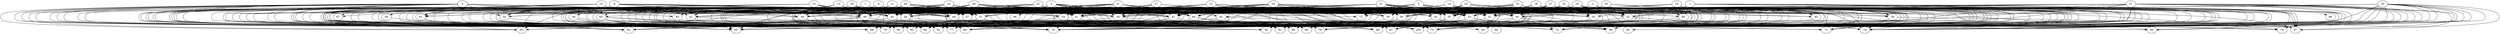 // DAG automatically generated by daggen at Tue Jul 18 11:30:58 2017
// ./daggen --dot -n 100 --fat 0.8 --regular 0.8 --density 0.8 --jump 4 
digraph G {
  1 [size="549755813888", alpha="0.18"]
  1 -> 35 [size ="536870912"]
  1 -> 39 [size ="536870912"]
  1 -> 43 [size ="536870912"]
  1 -> 46 [size ="536870912"]
  1 -> 49 [size ="536870912"]
  1 -> 51 [size ="536870912"]
  1 -> 52 [size ="536870912"]
  1 -> 53 [size ="536870912"]
  1 -> 55 [size ="536870912"]
  1 -> 57 [size ="536870912"]
  1 -> 59 [size ="536870912"]
  1 -> 60 [size ="536870912"]
  1 -> 69 [size ="536870912"]
  1 -> 74 [size ="536870912"]
  1 -> 75 [size ="536870912"]
  1 -> 76 [size ="536870912"]
  1 -> 78 [size ="536870912"]
  1 -> 81 [size ="536870912"]
  1 -> 86 [size ="536870912"]
  1 -> 90 [size ="536870912"]
  1 -> 96 [size ="536870912"]
  2 [size="2188204334", alpha="0.02"]
  2 -> 35 [size ="75497472"]
  2 -> 37 [size ="75497472"]
  2 -> 38 [size ="75497472"]
  2 -> 43 [size ="75497472"]
  2 -> 49 [size ="75497472"]
  2 -> 50 [size ="75497472"]
  2 -> 52 [size ="75497472"]
  2 -> 55 [size ="75497472"]
  2 -> 55 [size ="75497472"]
  2 -> 59 [size ="75497472"]
  2 -> 61 [size ="75497472"]
  2 -> 69 [size ="75497472"]
  2 -> 71 [size ="75497472"]
  2 -> 74 [size ="75497472"]
  2 -> 79 [size ="75497472"]
  2 -> 96 [size ="75497472"]
  2 -> 97 [size ="75497472"]
  3 [size="184887109032", alpha="0.08"]
  3 -> 34 [size ="134217728"]
  3 -> 35 [size ="134217728"]
  3 -> 37 [size ="134217728"]
  3 -> 38 [size ="134217728"]
  3 -> 41 [size ="134217728"]
  3 -> 44 [size ="134217728"]
  3 -> 45 [size ="134217728"]
  3 -> 46 [size ="134217728"]
  3 -> 47 [size ="134217728"]
  3 -> 49 [size ="134217728"]
  3 -> 51 [size ="134217728"]
  3 -> 52 [size ="134217728"]
  3 -> 54 [size ="134217728"]
  3 -> 57 [size ="134217728"]
  3 -> 59 [size ="134217728"]
  3 -> 68 [size ="134217728"]
  3 -> 69 [size ="134217728"]
  3 -> 70 [size ="134217728"]
  3 -> 72 [size ="134217728"]
  3 -> 74 [size ="134217728"]
  3 -> 79 [size ="134217728"]
  3 -> 85 [size ="134217728"]
  3 -> 87 [size ="134217728"]
  3 -> 96 [size ="134217728"]
  3 -> 98 [size ="134217728"]
  4 [size="368293445632", alpha="0.15"]
  4 -> 34 [size ="411041792"]
  4 -> 36 [size ="411041792"]
  4 -> 37 [size ="411041792"]
  4 -> 38 [size ="411041792"]
  4 -> 42 [size ="411041792"]
  4 -> 43 [size ="411041792"]
  4 -> 46 [size ="411041792"]
  4 -> 46 [size ="411041792"]
  4 -> 47 [size ="411041792"]
  4 -> 49 [size ="411041792"]
  4 -> 50 [size ="411041792"]
  4 -> 57 [size ="411041792"]
  4 -> 59 [size ="411041792"]
  4 -> 61 [size ="411041792"]
  4 -> 65 [size ="411041792"]
  4 -> 69 [size ="411041792"]
  4 -> 75 [size ="411041792"]
  4 -> 78 [size ="411041792"]
  4 -> 79 [size ="411041792"]
  4 -> 81 [size ="411041792"]
  4 -> 82 [size ="411041792"]
  4 -> 83 [size ="411041792"]
  4 -> 84 [size ="411041792"]
  4 -> 85 [size ="411041792"]
  4 -> 89 [size ="411041792"]
  4 -> 95 [size ="411041792"]
  4 -> 96 [size ="411041792"]
  4 -> 97 [size ="411041792"]
  5 [size="575164550428", alpha="0.01"]
  5 -> 35 [size ="536870912"]
  5 -> 37 [size ="536870912"]
  5 -> 41 [size ="536870912"]
  5 -> 44 [size ="536870912"]
  5 -> 46 [size ="536870912"]
  5 -> 47 [size ="536870912"]
  5 -> 49 [size ="536870912"]
  5 -> 50 [size ="536870912"]
  5 -> 51 [size ="536870912"]
  5 -> 52 [size ="536870912"]
  5 -> 53 [size ="536870912"]
  5 -> 54 [size ="536870912"]
  5 -> 55 [size ="536870912"]
  5 -> 59 [size ="536870912"]
  5 -> 61 [size ="536870912"]
  5 -> 68 [size ="536870912"]
  5 -> 70 [size ="536870912"]
  5 -> 72 [size ="536870912"]
  5 -> 73 [size ="536870912"]
  5 -> 76 [size ="536870912"]
  5 -> 78 [size ="536870912"]
  5 -> 81 [size ="536870912"]
  5 -> 82 [size ="536870912"]
  5 -> 94 [size ="536870912"]
  5 -> 96 [size ="536870912"]
  6 [size="786479537044", alpha="0.09"]
  6 -> 34 [size ="838860800"]
  6 -> 37 [size ="838860800"]
  6 -> 38 [size ="838860800"]
  6 -> 45 [size ="838860800"]
  6 -> 46 [size ="838860800"]
  6 -> 47 [size ="838860800"]
  6 -> 48 [size ="838860800"]
  6 -> 49 [size ="838860800"]
  6 -> 50 [size ="838860800"]
  6 -> 51 [size ="838860800"]
  6 -> 58 [size ="838860800"]
  6 -> 59 [size ="838860800"]
  6 -> 61 [size ="838860800"]
  6 -> 70 [size ="838860800"]
  6 -> 78 [size ="838860800"]
  6 -> 81 [size ="838860800"]
  6 -> 84 [size ="838860800"]
  6 -> 90 [size ="838860800"]
  6 -> 91 [size ="838860800"]
  6 -> 92 [size ="838860800"]
  6 -> 100 [size ="838860800"]
  7 [size="28991029248", alpha="0.17"]
  7 -> 34 [size ="75497472"]
  7 -> 37 [size ="75497472"]
  7 -> 38 [size ="75497472"]
  7 -> 39 [size ="75497472"]
  7 -> 41 [size ="75497472"]
  7 -> 42 [size ="75497472"]
  7 -> 46 [size ="75497472"]
  7 -> 47 [size ="75497472"]
  7 -> 48 [size ="75497472"]
  7 -> 49 [size ="75497472"]
  7 -> 51 [size ="75497472"]
  7 -> 55 [size ="75497472"]
  7 -> 57 [size ="75497472"]
  7 -> 61 [size ="75497472"]
  7 -> 63 [size ="75497472"]
  7 -> 64 [size ="75497472"]
  7 -> 69 [size ="75497472"]
  7 -> 77 [size ="75497472"]
  7 -> 78 [size ="75497472"]
  7 -> 82 [size ="75497472"]
  7 -> 84 [size ="75497472"]
  7 -> 87 [size ="75497472"]
  7 -> 99 [size ="75497472"]
  8 [size="231928233984", alpha="0.04"]
  8 -> 35 [size ="301989888"]
  8 -> 38 [size ="301989888"]
  8 -> 38 [size ="301989888"]
  8 -> 41 [size ="301989888"]
  8 -> 42 [size ="301989888"]
  8 -> 43 [size ="301989888"]
  8 -> 46 [size ="301989888"]
  8 -> 49 [size ="301989888"]
  8 -> 53 [size ="301989888"]
  8 -> 61 [size ="301989888"]
  8 -> 64 [size ="301989888"]
  8 -> 69 [size ="301989888"]
  8 -> 70 [size ="301989888"]
  8 -> 75 [size ="301989888"]
  8 -> 78 [size ="301989888"]
  8 -> 79 [size ="301989888"]
  8 -> 82 [size ="301989888"]
  8 -> 87 [size ="301989888"]
  8 -> 89 [size ="301989888"]
  8 -> 96 [size ="301989888"]
  9 [size="653503525688", alpha="0.18"]
  9 -> 35 [size ="536870912"]
  9 -> 37 [size ="536870912"]
  9 -> 40 [size ="536870912"]
  9 -> 41 [size ="536870912"]
  9 -> 42 [size ="536870912"]
  9 -> 43 [size ="536870912"]
  9 -> 44 [size ="536870912"]
  9 -> 45 [size ="536870912"]
  9 -> 46 [size ="536870912"]
  9 -> 49 [size ="536870912"]
  9 -> 50 [size ="536870912"]
  9 -> 52 [size ="536870912"]
  9 -> 56 [size ="536870912"]
  9 -> 61 [size ="536870912"]
  9 -> 63 [size ="536870912"]
  9 -> 64 [size ="536870912"]
  9 -> 68 [size ="536870912"]
  9 -> 69 [size ="536870912"]
  9 -> 70 [size ="536870912"]
  9 -> 78 [size ="536870912"]
  9 -> 79 [size ="536870912"]
  9 -> 81 [size ="536870912"]
  9 -> 84 [size ="536870912"]
  9 -> 88 [size ="536870912"]
  9 -> 90 [size ="536870912"]
  10 [size="2015549700", alpha="0.07"]
  10 -> 35 [size ="33554432"]
  10 -> 43 [size ="33554432"]
  10 -> 45 [size ="33554432"]
  10 -> 46 [size ="33554432"]
  10 -> 48 [size ="33554432"]
  10 -> 49 [size ="33554432"]
  10 -> 50 [size ="33554432"]
  10 -> 54 [size ="33554432"]
  10 -> 57 [size ="33554432"]
  10 -> 59 [size ="33554432"]
  10 -> 61 [size ="33554432"]
  10 -> 63 [size ="33554432"]
  10 -> 67 [size ="33554432"]
  10 -> 68 [size ="33554432"]
  10 -> 78 [size ="33554432"]
  10 -> 79 [size ="33554432"]
  10 -> 85 [size ="33554432"]
  10 -> 88 [size ="33554432"]
  10 -> 90 [size ="33554432"]
  10 -> 96 [size ="33554432"]
  11 [size="32329891721", alpha="0.09"]
  11 -> 34 [size ="679477248"]
  11 -> 35 [size ="679477248"]
  11 -> 36 [size ="679477248"]
  11 -> 37 [size ="679477248"]
  11 -> 38 [size ="679477248"]
  11 -> 41 [size ="679477248"]
  11 -> 42 [size ="679477248"]
  11 -> 45 [size ="679477248"]
  11 -> 46 [size ="679477248"]
  11 -> 47 [size ="679477248"]
  11 -> 49 [size ="679477248"]
  11 -> 50 [size ="679477248"]
  11 -> 52 [size ="679477248"]
  11 -> 53 [size ="679477248"]
  11 -> 54 [size ="679477248"]
  11 -> 59 [size ="679477248"]
  11 -> 62 [size ="679477248"]
  11 -> 65 [size ="679477248"]
  11 -> 68 [size ="679477248"]
  11 -> 69 [size ="679477248"]
  11 -> 70 [size ="679477248"]
  11 -> 75 [size ="679477248"]
  11 -> 81 [size ="679477248"]
  11 -> 83 [size ="679477248"]
  11 -> 88 [size ="679477248"]
  11 -> 90 [size ="679477248"]
  11 -> 99 [size ="679477248"]
  12 [size="1495997052", alpha="0.20"]
  12 -> 35 [size ="134217728"]
  12 -> 37 [size ="134217728"]
  12 -> 38 [size ="134217728"]
  12 -> 42 [size ="134217728"]
  12 -> 43 [size ="134217728"]
  12 -> 46 [size ="134217728"]
  12 -> 47 [size ="134217728"]
  12 -> 49 [size ="134217728"]
  12 -> 53 [size ="134217728"]
  12 -> 57 [size ="134217728"]
  12 -> 59 [size ="134217728"]
  12 -> 65 [size ="134217728"]
  12 -> 68 [size ="134217728"]
  12 -> 72 [size ="134217728"]
  12 -> 73 [size ="134217728"]
  12 -> 75 [size ="134217728"]
  12 -> 77 [size ="134217728"]
  12 -> 78 [size ="134217728"]
  12 -> 82 [size ="134217728"]
  12 -> 83 [size ="134217728"]
  12 -> 91 [size ="134217728"]
  13 [size="307699516721", alpha="0.11"]
  13 -> 37 [size ="411041792"]
  13 -> 37 [size ="411041792"]
  13 -> 38 [size ="411041792"]
  13 -> 39 [size ="411041792"]
  13 -> 43 [size ="411041792"]
  13 -> 44 [size ="411041792"]
  13 -> 45 [size ="411041792"]
  13 -> 46 [size ="411041792"]
  13 -> 49 [size ="411041792"]
  13 -> 50 [size ="411041792"]
  13 -> 51 [size ="411041792"]
  13 -> 52 [size ="411041792"]
  13 -> 53 [size ="411041792"]
  13 -> 59 [size ="411041792"]
  13 -> 65 [size ="411041792"]
  13 -> 74 [size ="411041792"]
  13 -> 78 [size ="411041792"]
  13 -> 83 [size ="411041792"]
  13 -> 85 [size ="411041792"]
  13 -> 88 [size ="411041792"]
  14 [size="19304324557", alpha="0.01"]
  14 -> 35 [size ="679477248"]
  14 -> 37 [size ="679477248"]
  14 -> 38 [size ="679477248"]
  14 -> 39 [size ="679477248"]
  14 -> 43 [size ="679477248"]
  14 -> 44 [size ="679477248"]
  14 -> 45 [size ="679477248"]
  14 -> 46 [size ="679477248"]
  14 -> 47 [size ="679477248"]
  14 -> 48 [size ="679477248"]
  14 -> 49 [size ="679477248"]
  14 -> 50 [size ="679477248"]
  14 -> 52 [size ="679477248"]
  14 -> 53 [size ="679477248"]
  14 -> 57 [size ="679477248"]
  14 -> 63 [size ="679477248"]
  14 -> 70 [size ="679477248"]
  14 -> 71 [size ="679477248"]
  14 -> 84 [size ="679477248"]
  14 -> 89 [size ="679477248"]
  14 -> 90 [size ="679477248"]
  14 -> 99 [size ="679477248"]
  14 -> 100 [size ="679477248"]
  15 [size="549755813888", alpha="0.05"]
  15 -> 34 [size ="536870912"]
  15 -> 35 [size ="536870912"]
  15 -> 36 [size ="536870912"]
  15 -> 37 [size ="536870912"]
  15 -> 38 [size ="536870912"]
  15 -> 41 [size ="536870912"]
  15 -> 43 [size ="536870912"]
  15 -> 44 [size ="536870912"]
  15 -> 45 [size ="536870912"]
  15 -> 46 [size ="536870912"]
  15 -> 47 [size ="536870912"]
  15 -> 48 [size ="536870912"]
  15 -> 49 [size ="536870912"]
  15 -> 70 [size ="536870912"]
  15 -> 77 [size ="536870912"]
  15 -> 79 [size ="536870912"]
  15 -> 81 [size ="536870912"]
  15 -> 82 [size ="536870912"]
  15 -> 84 [size ="536870912"]
  15 -> 88 [size ="536870912"]
  15 -> 89 [size ="536870912"]
  15 -> 91 [size ="536870912"]
  16 [size="6129050542", alpha="0.04"]
  16 -> 35 [size ="301989888"]
  16 -> 36 [size ="301989888"]
  16 -> 38 [size ="301989888"]
  16 -> 41 [size ="301989888"]
  16 -> 44 [size ="301989888"]
  16 -> 46 [size ="301989888"]
  16 -> 47 [size ="301989888"]
  16 -> 48 [size ="301989888"]
  16 -> 50 [size ="301989888"]
  16 -> 65 [size ="301989888"]
  16 -> 69 [size ="301989888"]
  16 -> 70 [size ="301989888"]
  16 -> 75 [size ="301989888"]
  16 -> 77 [size ="301989888"]
  16 -> 79 [size ="301989888"]
  16 -> 81 [size ="301989888"]
  16 -> 89 [size ="301989888"]
  16 -> 91 [size ="301989888"]
  16 -> 92 [size ="301989888"]
  16 -> 96 [size ="301989888"]
  16 -> 99 [size ="301989888"]
  16 -> 100 [size ="301989888"]
  17 [size="926179401801", alpha="0.20"]
  17 -> 34 [size ="838860800"]
  17 -> 35 [size ="838860800"]
  17 -> 36 [size ="838860800"]
  17 -> 38 [size ="838860800"]
  17 -> 41 [size ="838860800"]
  17 -> 44 [size ="838860800"]
  17 -> 46 [size ="838860800"]
  17 -> 47 [size ="838860800"]
  17 -> 48 [size ="838860800"]
  17 -> 49 [size ="838860800"]
  17 -> 50 [size ="838860800"]
  17 -> 53 [size ="838860800"]
  17 -> 55 [size ="838860800"]
  17 -> 60 [size ="838860800"]
  17 -> 65 [size ="838860800"]
  17 -> 75 [size ="838860800"]
  17 -> 77 [size ="838860800"]
  17 -> 96 [size ="838860800"]
  18 [size="231928233984", alpha="0.07"]
  18 -> 36 [size ="301989888"]
  18 -> 38 [size ="301989888"]
  18 -> 44 [size ="301989888"]
  18 -> 46 [size ="301989888"]
  18 -> 47 [size ="301989888"]
  18 -> 50 [size ="301989888"]
  18 -> 51 [size ="301989888"]
  18 -> 53 [size ="301989888"]
  18 -> 57 [size ="301989888"]
  18 -> 60 [size ="301989888"]
  18 -> 70 [size ="301989888"]
  18 -> 75 [size ="301989888"]
  18 -> 79 [size ="301989888"]
  18 -> 81 [size ="301989888"]
  18 -> 84 [size ="301989888"]
  18 -> 87 [size ="301989888"]
  18 -> 94 [size ="301989888"]
  18 -> 96 [size ="301989888"]
  19 [size="7178281716", alpha="0.01"]
  19 -> 35 [size ="536870912"]
  19 -> 36 [size ="536870912"]
  19 -> 37 [size ="536870912"]
  19 -> 38 [size ="536870912"]
  19 -> 39 [size ="536870912"]
  19 -> 40 [size ="536870912"]
  19 -> 43 [size ="536870912"]
  19 -> 46 [size ="536870912"]
  19 -> 47 [size ="536870912"]
  19 -> 49 [size ="536870912"]
  19 -> 50 [size ="536870912"]
  19 -> 51 [size ="536870912"]
  19 -> 53 [size ="536870912"]
  19 -> 54 [size ="536870912"]
  19 -> 57 [size ="536870912"]
  19 -> 60 [size ="536870912"]
  19 -> 62 [size ="536870912"]
  19 -> 70 [size ="536870912"]
  19 -> 72 [size ="536870912"]
  19 -> 75 [size ="536870912"]
  19 -> 76 [size ="536870912"]
  19 -> 78 [size ="536870912"]
  19 -> 81 [size ="536870912"]
  19 -> 87 [size ="536870912"]
  19 -> 91 [size ="536870912"]
  19 -> 92 [size ="536870912"]
  19 -> 96 [size ="536870912"]
  19 -> 97 [size ="536870912"]
  19 -> 100 [size ="536870912"]
  20 [size="4758595264", alpha="0.16"]
  20 -> 35 [size ="75497472"]
  20 -> 36 [size ="75497472"]
  20 -> 37 [size ="75497472"]
  20 -> 38 [size ="75497472"]
  20 -> 39 [size ="75497472"]
  20 -> 41 [size ="75497472"]
  20 -> 43 [size ="75497472"]
  20 -> 44 [size ="75497472"]
  20 -> 45 [size ="75497472"]
  20 -> 48 [size ="75497472"]
  20 -> 50 [size ="75497472"]
  20 -> 51 [size ="75497472"]
  20 -> 52 [size ="75497472"]
  20 -> 53 [size ="75497472"]
  20 -> 59 [size ="75497472"]
  20 -> 64 [size ="75497472"]
  20 -> 72 [size ="75497472"]
  20 -> 74 [size ="75497472"]
  20 -> 78 [size ="75497472"]
  20 -> 80 [size ="75497472"]
  20 -> 85 [size ="75497472"]
  20 -> 88 [size ="75497472"]
  20 -> 91 [size ="75497472"]
  20 -> 95 [size ="75497472"]
  20 -> 96 [size ="75497472"]
  20 -> 97 [size ="75497472"]
  20 -> 100 [size ="75497472"]
  21 [size="134217728000", alpha="0.05"]
  21 -> 35 [size ="209715200"]
  21 -> 36 [size ="209715200"]
  21 -> 38 [size ="209715200"]
  21 -> 38 [size ="209715200"]
  21 -> 40 [size ="209715200"]
  21 -> 41 [size ="209715200"]
  21 -> 43 [size ="209715200"]
  21 -> 45 [size ="209715200"]
  21 -> 45 [size ="209715200"]
  21 -> 46 [size ="209715200"]
  21 -> 47 [size ="209715200"]
  21 -> 51 [size ="209715200"]
  21 -> 52 [size ="209715200"]
  21 -> 53 [size ="209715200"]
  21 -> 54 [size ="209715200"]
  21 -> 55 [size ="209715200"]
  21 -> 59 [size ="209715200"]
  21 -> 60 [size ="209715200"]
  21 -> 64 [size ="209715200"]
  21 -> 73 [size ="209715200"]
  21 -> 81 [size ="209715200"]
  21 -> 84 [size ="209715200"]
  21 -> 87 [size ="209715200"]
  21 -> 89 [size ="209715200"]
  21 -> 90 [size ="209715200"]
  21 -> 96 [size ="209715200"]
  22 [size="5733049308", alpha="0.03"]
  22 -> 35 [size ="209715200"]
  22 -> 36 [size ="209715200"]
  22 -> 37 [size ="209715200"]
  22 -> 38 [size ="209715200"]
  22 -> 41 [size ="209715200"]
  22 -> 41 [size ="209715200"]
  22 -> 43 [size ="209715200"]
  22 -> 46 [size ="209715200"]
  22 -> 47 [size ="209715200"]
  22 -> 48 [size ="209715200"]
  22 -> 52 [size ="209715200"]
  22 -> 53 [size ="209715200"]
  22 -> 61 [size ="209715200"]
  22 -> 64 [size ="209715200"]
  22 -> 69 [size ="209715200"]
  22 -> 79 [size ="209715200"]
  22 -> 85 [size ="209715200"]
  22 -> 97 [size ="209715200"]
  22 -> 100 [size ="209715200"]
  23 [size="610791054", alpha="0.11"]
  23 -> 35 [size ="33554432"]
  23 -> 36 [size ="33554432"]
  23 -> 37 [size ="33554432"]
  23 -> 38 [size ="33554432"]
  23 -> 41 [size ="33554432"]
  23 -> 44 [size ="33554432"]
  23 -> 46 [size ="33554432"]
  23 -> 47 [size ="33554432"]
  23 -> 47 [size ="33554432"]
  23 -> 49 [size ="33554432"]
  23 -> 51 [size ="33554432"]
  23 -> 52 [size ="33554432"]
  23 -> 53 [size ="33554432"]
  23 -> 55 [size ="33554432"]
  23 -> 57 [size ="33554432"]
  23 -> 65 [size ="33554432"]
  23 -> 69 [size ="33554432"]
  23 -> 70 [size ="33554432"]
  23 -> 74 [size ="33554432"]
  23 -> 75 [size ="33554432"]
  23 -> 93 [size ="33554432"]
  23 -> 96 [size ="33554432"]
  24 [size="287793049083", alpha="0.06"]
  24 -> 35 [size ="209715200"]
  24 -> 36 [size ="209715200"]
  24 -> 37 [size ="209715200"]
  24 -> 38 [size ="209715200"]
  24 -> 39 [size ="209715200"]
  24 -> 41 [size ="209715200"]
  24 -> 45 [size ="209715200"]
  24 -> 47 [size ="209715200"]
  24 -> 49 [size ="209715200"]
  24 -> 51 [size ="209715200"]
  24 -> 53 [size ="209715200"]
  24 -> 57 [size ="209715200"]
  24 -> 59 [size ="209715200"]
  24 -> 65 [size ="209715200"]
  24 -> 69 [size ="209715200"]
  24 -> 70 [size ="209715200"]
  24 -> 75 [size ="209715200"]
  24 -> 76 [size ="209715200"]
  24 -> 78 [size ="209715200"]
  24 -> 85 [size ="209715200"]
  24 -> 91 [size ="209715200"]
  24 -> 95 [size ="209715200"]
  25 [size="16386065004", alpha="0.20"]
  25 -> 35 [size ="301989888"]
  25 -> 36 [size ="301989888"]
  25 -> 37 [size ="301989888"]
  25 -> 38 [size ="301989888"]
  25 -> 39 [size ="301989888"]
  25 -> 41 [size ="301989888"]
  25 -> 43 [size ="301989888"]
  25 -> 45 [size ="301989888"]
  25 -> 47 [size ="301989888"]
  25 -> 49 [size ="301989888"]
  25 -> 50 [size ="301989888"]
  25 -> 53 [size ="301989888"]
  25 -> 57 [size ="301989888"]
  25 -> 65 [size ="301989888"]
  25 -> 71 [size ="301989888"]
  25 -> 75 [size ="301989888"]
  25 -> 75 [size ="301989888"]
  25 -> 76 [size ="301989888"]
  25 -> 77 [size ="301989888"]
  25 -> 81 [size ="301989888"]
  25 -> 87 [size ="301989888"]
  25 -> 93 [size ="301989888"]
  26 [size="29113078793", alpha="0.13"]
  26 -> 36 [size ="679477248"]
  26 -> 37 [size ="679477248"]
  26 -> 37 [size ="679477248"]
  26 -> 38 [size ="679477248"]
  26 -> 39 [size ="679477248"]
  26 -> 41 [size ="679477248"]
  26 -> 43 [size ="679477248"]
  26 -> 45 [size ="679477248"]
  26 -> 46 [size ="679477248"]
  26 -> 47 [size ="679477248"]
  26 -> 53 [size ="679477248"]
  26 -> 53 [size ="679477248"]
  26 -> 54 [size ="679477248"]
  26 -> 57 [size ="679477248"]
  26 -> 59 [size ="679477248"]
  26 -> 65 [size ="679477248"]
  26 -> 75 [size ="679477248"]
  26 -> 78 [size ="679477248"]
  26 -> 79 [size ="679477248"]
  26 -> 81 [size ="679477248"]
  26 -> 83 [size ="679477248"]
  26 -> 87 [size ="679477248"]
  26 -> 93 [size ="679477248"]
  26 -> 96 [size ="679477248"]
  27 [size="7554704168", alpha="0.17"]
  27 -> 36 [size ="536870912"]
  27 -> 37 [size ="536870912"]
  27 -> 39 [size ="536870912"]
  27 -> 41 [size ="536870912"]
  27 -> 42 [size ="536870912"]
  27 -> 44 [size ="536870912"]
  27 -> 45 [size ="536870912"]
  27 -> 46 [size ="536870912"]
  27 -> 47 [size ="536870912"]
  27 -> 47 [size ="536870912"]
  27 -> 49 [size ="536870912"]
  27 -> 50 [size ="536870912"]
  27 -> 52 [size ="536870912"]
  27 -> 54 [size ="536870912"]
  27 -> 57 [size ="536870912"]
  27 -> 60 [size ="536870912"]
  27 -> 71 [size ="536870912"]
  27 -> 74 [size ="536870912"]
  27 -> 75 [size ="536870912"]
  27 -> 77 [size ="536870912"]
  27 -> 79 [size ="536870912"]
  27 -> 80 [size ="536870912"]
  27 -> 81 [size ="536870912"]
  27 -> 87 [size ="536870912"]
  27 -> 88 [size ="536870912"]
  27 -> 89 [size ="536870912"]
  27 -> 91 [size ="536870912"]
  27 -> 96 [size ="536870912"]
  27 -> 99 [size ="536870912"]
  28 [size="34876076548", alpha="0.09"]
  28 -> 34 [size ="33554432"]
  28 -> 36 [size ="33554432"]
  28 -> 37 [size ="33554432"]
  28 -> 39 [size ="33554432"]
  28 -> 41 [size ="33554432"]
  28 -> 42 [size ="33554432"]
  28 -> 43 [size ="33554432"]
  28 -> 46 [size ="33554432"]
  28 -> 47 [size ="33554432"]
  28 -> 49 [size ="33554432"]
  28 -> 50 [size ="33554432"]
  28 -> 51 [size ="33554432"]
  28 -> 52 [size ="33554432"]
  28 -> 53 [size ="33554432"]
  28 -> 57 [size ="33554432"]
  28 -> 59 [size ="33554432"]
  28 -> 65 [size ="33554432"]
  28 -> 67 [size ="33554432"]
  28 -> 80 [size ="33554432"]
  28 -> 81 [size ="33554432"]
  28 -> 82 [size ="33554432"]
  28 -> 88 [size ="33554432"]
  28 -> 89 [size ="33554432"]
  28 -> 90 [size ="33554432"]
  28 -> 99 [size ="33554432"]
  29 [size="131489497880", alpha="0.03"]
  29 -> 36 [size ="536870912"]
  29 -> 37 [size ="536870912"]
  29 -> 38 [size ="536870912"]
  29 -> 41 [size ="536870912"]
  29 -> 41 [size ="536870912"]
  29 -> 44 [size ="536870912"]
  29 -> 45 [size ="536870912"]
  29 -> 46 [size ="536870912"]
  29 -> 47 [size ="536870912"]
  29 -> 49 [size ="536870912"]
  29 -> 51 [size ="536870912"]
  29 -> 54 [size ="536870912"]
  29 -> 55 [size ="536870912"]
  29 -> 57 [size ="536870912"]
  29 -> 59 [size ="536870912"]
  29 -> 61 [size ="536870912"]
  29 -> 65 [size ="536870912"]
  29 -> 68 [size ="536870912"]
  29 -> 69 [size ="536870912"]
  29 -> 70 [size ="536870912"]
  29 -> 73 [size ="536870912"]
  29 -> 82 [size ="536870912"]
  29 -> 84 [size ="536870912"]
  29 -> 85 [size ="536870912"]
  29 -> 88 [size ="536870912"]
  29 -> 99 [size ="536870912"]
  29 -> 100 [size ="536870912"]
  30 [size="134217728000", alpha="0.09"]
  30 -> 36 [size ="209715200"]
  30 -> 37 [size ="209715200"]
  30 -> 43 [size ="209715200"]
  30 -> 44 [size ="209715200"]
  30 -> 47 [size ="209715200"]
  30 -> 70 [size ="209715200"]
  30 -> 72 [size ="209715200"]
  30 -> 74 [size ="209715200"]
  30 -> 75 [size ="209715200"]
  30 -> 78 [size ="209715200"]
  30 -> 80 [size ="209715200"]
  30 -> 82 [size ="209715200"]
  30 -> 84 [size ="209715200"]
  30 -> 88 [size ="209715200"]
  30 -> 96 [size ="209715200"]
  30 -> 97 [size ="209715200"]
  30 -> 99 [size ="209715200"]
  31 [size="28991029248", alpha="0.11"]
  31 -> 36 [size ="75497472"]
  31 -> 38 [size ="75497472"]
  31 -> 41 [size ="75497472"]
  31 -> 42 [size ="75497472"]
  31 -> 52 [size ="75497472"]
  31 -> 59 [size ="75497472"]
  31 -> 64 [size ="75497472"]
  31 -> 68 [size ="75497472"]
  31 -> 69 [size ="75497472"]
  31 -> 70 [size ="75497472"]
  31 -> 73 [size ="75497472"]
  31 -> 74 [size ="75497472"]
  31 -> 75 [size ="75497472"]
  31 -> 76 [size ="75497472"]
  31 -> 78 [size ="75497472"]
  31 -> 82 [size ="75497472"]
  31 -> 84 [size ="75497472"]
  31 -> 88 [size ="75497472"]
  31 -> 93 [size ="75497472"]
  31 -> 96 [size ="75497472"]
  31 -> 97 [size ="75497472"]
  31 -> 99 [size ="75497472"]
  31 -> 100 [size ="75497472"]
  32 [size="14362502618", alpha="0.19"]
  32 -> 34 [size ="301989888"]
  32 -> 35 [size ="301989888"]
  32 -> 36 [size ="301989888"]
  32 -> 37 [size ="301989888"]
  32 -> 39 [size ="301989888"]
  32 -> 41 [size ="301989888"]
  32 -> 42 [size ="301989888"]
  32 -> 44 [size ="301989888"]
  32 -> 47 [size ="301989888"]
  32 -> 48 [size ="301989888"]
  32 -> 51 [size ="301989888"]
  32 -> 52 [size ="301989888"]
  32 -> 53 [size ="301989888"]
  32 -> 57 [size ="301989888"]
  32 -> 68 [size ="301989888"]
  32 -> 70 [size ="301989888"]
  32 -> 74 [size ="301989888"]
  32 -> 81 [size ="301989888"]
  32 -> 84 [size ="301989888"]
  32 -> 88 [size ="301989888"]
  32 -> 96 [size ="301989888"]
  32 -> 97 [size ="301989888"]
  32 -> 99 [size ="301989888"]
  32 -> 100 [size ="301989888"]
  33 [size="5189671866", alpha="0.08"]
  33 -> 35 [size ="301989888"]
  33 -> 35 [size ="301989888"]
  33 -> 36 [size ="301989888"]
  33 -> 39 [size ="301989888"]
  33 -> 40 [size ="301989888"]
  33 -> 41 [size ="301989888"]
  33 -> 43 [size ="301989888"]
  33 -> 47 [size ="301989888"]
  33 -> 48 [size ="301989888"]
  33 -> 49 [size ="301989888"]
  33 -> 51 [size ="301989888"]
  33 -> 52 [size ="301989888"]
  33 -> 53 [size ="301989888"]
  33 -> 55 [size ="301989888"]
  33 -> 59 [size ="301989888"]
  33 -> 70 [size ="301989888"]
  33 -> 71 [size ="301989888"]
  33 -> 74 [size ="301989888"]
  33 -> 81 [size ="301989888"]
  33 -> 83 [size ="301989888"]
  33 -> 88 [size ="301989888"]
  33 -> 90 [size ="301989888"]
  33 -> 99 [size ="301989888"]
  34 [size="14332093379", alpha="0.10"]
  34 -> 65 [size ="679477248"]
  35 [size="263685627494", alpha="0.09"]
  35 -> 89 [size ="209715200"]
  35 -> 100 [size ="209715200"]
  36 [size="231928233984", alpha="0.04"]
  36 -> 65 [size ="301989888"]
  36 -> 75 [size ="301989888"]
  36 -> 81 [size ="301989888"]
  36 -> 91 [size ="301989888"]
  37 [size="1330317891", alpha="0.09"]
  37 -> 65 [size ="33554432"]
  37 -> 78 [size ="33554432"]
  37 -> 88 [size ="33554432"]
  38 [size="12614390848", alpha="0.14"]
  38 -> 65 [size ="301989888"]
  38 -> 74 [size ="301989888"]
  39 [size="177375984516", alpha="0.15"]
  39 -> 74 [size ="134217728"]
  39 -> 97 [size ="134217728"]
  40 [size="231928233984", alpha="0.02"]
  40 -> 75 [size ="301989888"]
  41 [size="134978631672", alpha="0.01"]
  41 -> 70 [size ="134217728"]
  41 -> 78 [size ="134217728"]
  42 [size="723002294659", alpha="0.04"]
  42 -> 65 [size ="679477248"]
  42 -> 75 [size ="679477248"]
  43 [size="12729524288", alpha="0.16"]
  43 -> 74 [size ="209715200"]
  43 -> 96 [size ="209715200"]
  43 -> 99 [size ="209715200"]
  44 [size="1073741824000", alpha="0.01"]
  44 -> 68 [size ="838860800"]
  44 -> 72 [size ="838860800"]
  44 -> 79 [size ="838860800"]
  44 -> 89 [size ="838860800"]
  44 -> 96 [size ="838860800"]
  44 -> 99 [size ="838860800"]
  45 [size="945899158", alpha="0.12"]
  45 -> 69 [size ="33554432"]
  45 -> 82 [size ="33554432"]
  45 -> 88 [size ="33554432"]
  45 -> 99 [size ="33554432"]
  46 [size="24372458825", alpha="0.04"]
  46 -> 65 [size ="838860800"]
  46 -> 82 [size ="838860800"]
  46 -> 88 [size ="838860800"]
  47 [size="66169217654", alpha="0.15"]
  47 -> 74 [size ="75497472"]
  47 -> 79 [size ="75497472"]
  47 -> 90 [size ="75497472"]
  48 [size="17982165037", alpha="0.18"]
  48 -> 77 [size ="411041792"]
  48 -> 78 [size ="411041792"]
  48 -> 81 [size ="411041792"]
  48 -> 84 [size ="411041792"]
  49 [size="3650687982", alpha="0.02"]
  49 -> 87 [size ="134217728"]
  49 -> 92 [size ="134217728"]
  49 -> 93 [size ="134217728"]
  50 [size="1073741824000", alpha="0.05"]
  50 -> 76 [size ="838860800"]
  50 -> 78 [size ="838860800"]
  51 [size="435031933946", alpha="0.10"]
  51 -> 66 [size ="301989888"]
  51 -> 68 [size ="301989888"]
  51 -> 93 [size ="301989888"]
  52 [size="134217728000", alpha="0.09"]
  52 -> 69 [size ="209715200"]
  52 -> 74 [size ="209715200"]
  52 -> 92 [size ="209715200"]
  52 -> 94 [size ="209715200"]
  53 [size="231928233984", alpha="0.09"]
  53 -> 69 [size ="301989888"]
  53 -> 70 [size ="301989888"]
  53 -> 71 [size ="301989888"]
  53 -> 74 [size ="301989888"]
  53 -> 78 [size ="301989888"]
  53 -> 84 [size ="301989888"]
  53 -> 88 [size ="301989888"]
  53 -> 92 [size ="301989888"]
  54 [size="139024855910", alpha="0.13"]
  54 -> 70 [size ="209715200"]
  54 -> 71 [size ="209715200"]
  54 -> 79 [size ="209715200"]
  54 -> 84 [size ="209715200"]
  54 -> 93 [size ="209715200"]
  54 -> 99 [size ="209715200"]
  55 [size="782757789696", alpha="0.10"]
  55 -> 75 [size ="679477248"]
  55 -> 77 [size ="679477248"]
  55 -> 88 [size ="679477248"]
  56 [size="2834519174", alpha="0.09"]
  56 -> 69 [size ="134217728"]
  56 -> 70 [size ="134217728"]
  56 -> 84 [size ="134217728"]
  56 -> 91 [size ="134217728"]
  57 [size="12870825417", alpha="0.10"]
  57 -> 75 [size ="411041792"]
  57 -> 77 [size ="411041792"]
  57 -> 81 [size ="411041792"]
  57 -> 84 [size ="411041792"]
  57 -> 100 [size ="411041792"]
  58 [size="1073741824000", alpha="0.09"]
  58 -> 74 [size ="838860800"]
  59 [size="29865863766", alpha="0.02"]
  59 -> 68 [size ="536870912"]
  59 -> 70 [size ="536870912"]
  59 -> 71 [size ="536870912"]
  59 -> 84 [size ="536870912"]
  60 [size="1073741824000", alpha="0.08"]
  60 -> 69 [size ="838860800"]
  60 -> 70 [size ="838860800"]
  60 -> 81 [size ="838860800"]
  60 -> 89 [size ="838860800"]
  61 [size="305010806940", alpha="0.18"]
  61 -> 79 [size ="301989888"]
  61 -> 85 [size ="301989888"]
  61 -> 90 [size ="301989888"]
  62 [size="789089761864", alpha="0.16"]
  62 -> 72 [size ="838860800"]
  62 -> 90 [size ="838860800"]
  62 -> 91 [size ="838860800"]
  63 [size="2022725645", alpha="0.06"]
  63 -> 65 [size ="33554432"]
  63 -> 71 [size ="33554432"]
  63 -> 75 [size ="33554432"]
  63 -> 80 [size ="33554432"]
  63 -> 81 [size ="33554432"]
  63 -> 84 [size ="33554432"]
  63 -> 91 [size ="33554432"]
  63 -> 92 [size ="33554432"]
  64 [size="85515322987", alpha="0.15"]
  64 -> 81 [size ="75497472"]
  64 -> 87 [size ="75497472"]
  64 -> 95 [size ="75497472"]
  65 [size="47170032856", alpha="0.02"]
  66 [size="646665408", alpha="0.17"]
  67 [size="24289152862", alpha="0.16"]
  68 [size="761717443579", alpha="0.09"]
  69 [size="426785429", alpha="0.19"]
  70 [size="24428949164", alpha="0.13"]
  71 [size="170937002514", alpha="0.00"]
  72 [size="691485048904", alpha="0.18"]
  73 [size="6251466958", alpha="0.05"]
  74 [size="29890914020", alpha="0.18"]
  75 [size="8589934592", alpha="0.01"]
  76 [size="231928233984", alpha="0.11"]
  77 [size="1914747642", alpha="0.12"]
  78 [size="782757789696", alpha="0.13"]
  79 [size="2553601908", alpha="0.00"]
  80 [size="718738310432", alpha="0.00"]
  81 [size="311047237067", alpha="0.09"]
  82 [size="231928233984", alpha="0.12"]
  83 [size="50612254844", alpha="0.18"]
  84 [size="1073741824000", alpha="0.20"]
  85 [size="8589934592", alpha="0.16"]
  86 [size="92445931104", alpha="0.08"]
  87 [size="1073741824000", alpha="0.19"]
  88 [size="231928233984", alpha="0.20"]
  89 [size="64460592528", alpha="0.16"]
  90 [size="21122496424", alpha="0.19"]
  91 [size="782757789696", alpha="0.15"]
  92 [size="28991029248", alpha="0.03"]
  93 [size="81640112256", alpha="0.09"]
  94 [size="964277670", alpha="0.02"]
  95 [size="7328562076", alpha="0.00"]
  96 [size="3292628235", alpha="0.19"]
  97 [size="56575610131", alpha="0.16"]
  98 [size="28991029248", alpha="0.00"]
  99 [size="75897930662", alpha="0.05"]
  100 [size="31685714294", alpha="0.04"]
}
